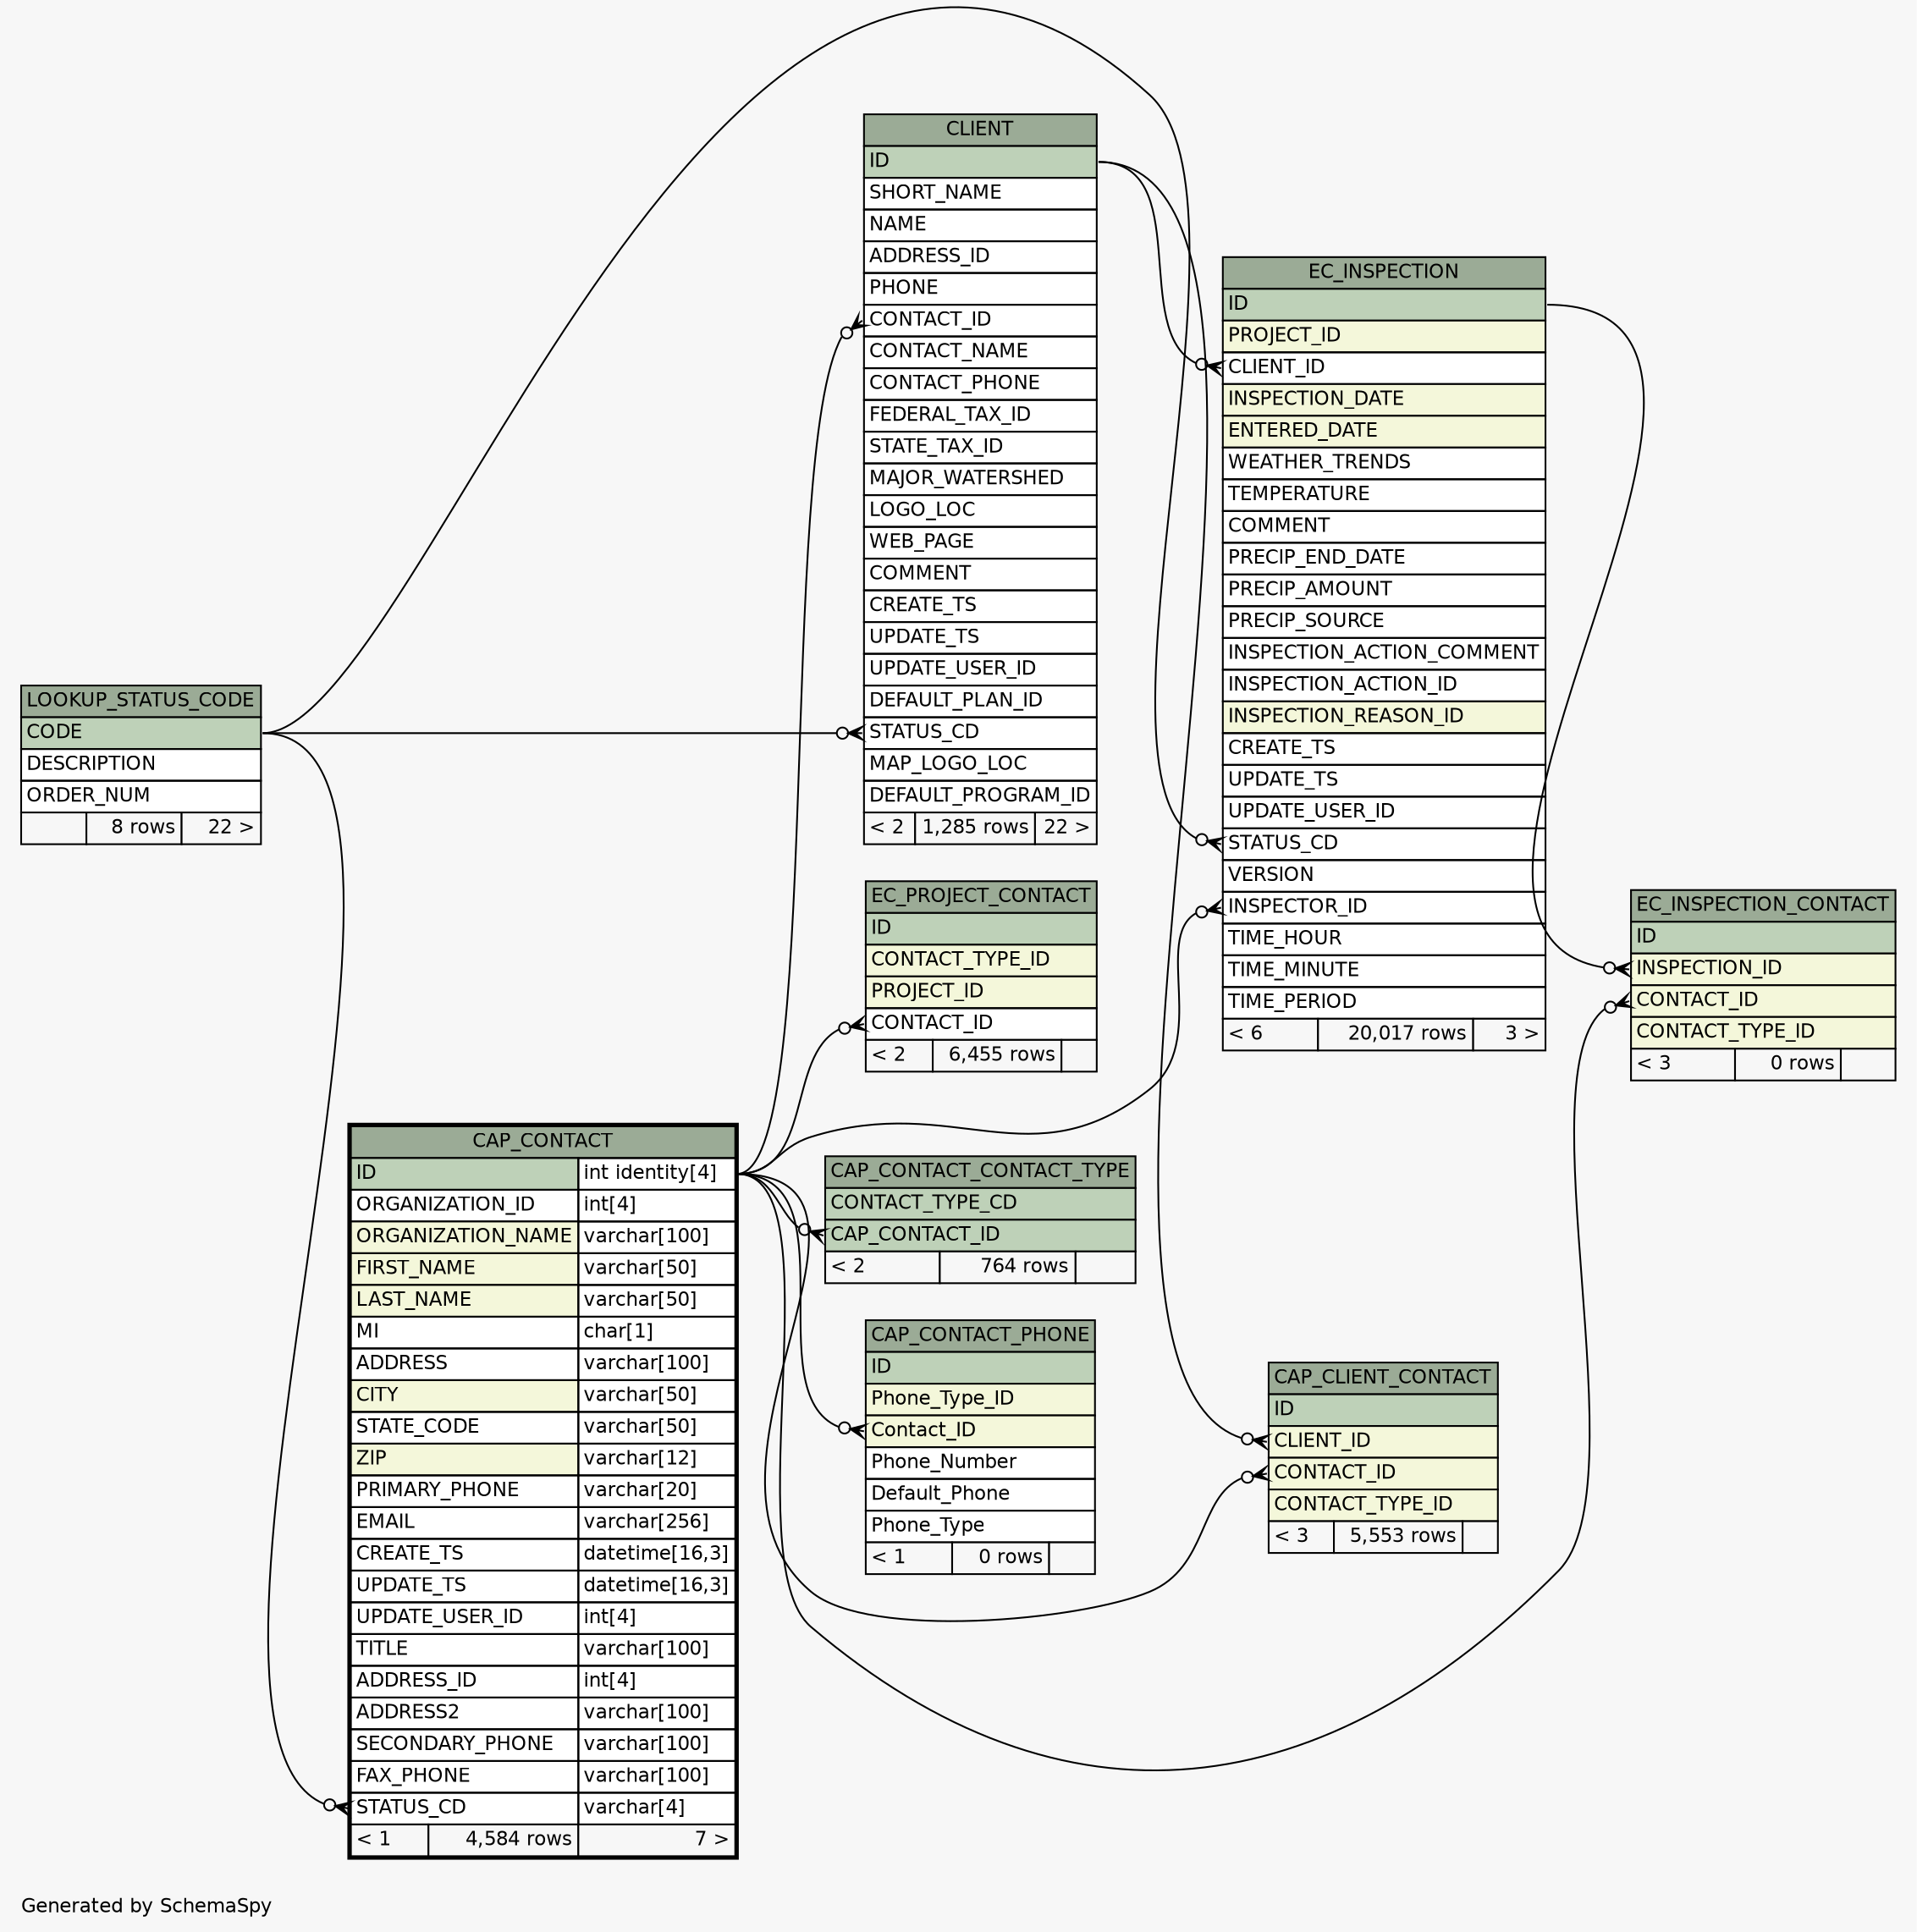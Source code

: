 // dot 2.28.0 on Windows 7 6.1
// SchemaSpy rev 590
digraph "oneDegreeRelationshipsDiagram" {
  graph [
    rankdir="RL"
    bgcolor="#f7f7f7"
    label="\nGenerated by SchemaSpy"
    labeljust="l"
    nodesep="0.18"
    ranksep="0.46"
    fontname="Helvetica"
    fontsize="11"
  ];
  node [
    fontname="Helvetica"
    fontsize="11"
    shape="plaintext"
  ];
  edge [
    arrowsize="0.8"
  ];
  "CAP_CLIENT_CONTACT":"CLIENT_ID":w -> "CLIENT":"ID":e [arrowhead=none dir=back arrowtail=crowodot];
  "CAP_CLIENT_CONTACT":"CONTACT_ID":w -> "CAP_CONTACT":"ID.type":e [arrowhead=none dir=back arrowtail=crowodot];
  "CAP_CONTACT":"STATUS_CD":w -> "LOOKUP_STATUS_CODE":"CODE":e [arrowhead=none dir=back arrowtail=crowodot];
  "CAP_CONTACT_CONTACT_TYPE":"CAP_CONTACT_ID":w -> "CAP_CONTACT":"ID.type":e [arrowhead=none dir=back arrowtail=crowodot];
  "CAP_CONTACT_PHONE":"Contact_ID":w -> "CAP_CONTACT":"ID.type":e [arrowhead=none dir=back arrowtail=crowodot];
  "CLIENT":"CONTACT_ID":w -> "CAP_CONTACT":"ID.type":e [arrowhead=none dir=back arrowtail=crowodot];
  "CLIENT":"STATUS_CD":w -> "LOOKUP_STATUS_CODE":"CODE":e [arrowhead=none dir=back arrowtail=crowodot];
  "EC_INSPECTION":"CLIENT_ID":w -> "CLIENT":"ID":e [arrowhead=none dir=back arrowtail=crowodot];
  "EC_INSPECTION":"INSPECTOR_ID":w -> "CAP_CONTACT":"ID.type":e [arrowhead=none dir=back arrowtail=crowodot];
  "EC_INSPECTION":"STATUS_CD":w -> "LOOKUP_STATUS_CODE":"CODE":e [arrowhead=none dir=back arrowtail=crowodot];
  "EC_INSPECTION_CONTACT":"CONTACT_ID":w -> "CAP_CONTACT":"ID.type":e [arrowhead=none dir=back arrowtail=crowodot];
  "EC_INSPECTION_CONTACT":"INSPECTION_ID":w -> "EC_INSPECTION":"ID":e [arrowhead=none dir=back arrowtail=crowodot];
  "EC_PROJECT_CONTACT":"CONTACT_ID":w -> "CAP_CONTACT":"ID.type":e [arrowhead=none dir=back arrowtail=crowodot];
  "CAP_CLIENT_CONTACT" [
    label=<
    <TABLE BORDER="0" CELLBORDER="1" CELLSPACING="0" BGCOLOR="#ffffff">
      <TR><TD COLSPAN="3" BGCOLOR="#9bab96" ALIGN="CENTER">CAP_CLIENT_CONTACT</TD></TR>
      <TR><TD PORT="ID" COLSPAN="3" BGCOLOR="#bed1b8" ALIGN="LEFT">ID</TD></TR>
      <TR><TD PORT="CLIENT_ID" COLSPAN="3" BGCOLOR="#f4f7da" ALIGN="LEFT">CLIENT_ID</TD></TR>
      <TR><TD PORT="CONTACT_ID" COLSPAN="3" BGCOLOR="#f4f7da" ALIGN="LEFT">CONTACT_ID</TD></TR>
      <TR><TD PORT="CONTACT_TYPE_ID" COLSPAN="3" BGCOLOR="#f4f7da" ALIGN="LEFT">CONTACT_TYPE_ID</TD></TR>
      <TR><TD ALIGN="LEFT" BGCOLOR="#f7f7f7">&lt; 3</TD><TD ALIGN="RIGHT" BGCOLOR="#f7f7f7">5,553 rows</TD><TD ALIGN="RIGHT" BGCOLOR="#f7f7f7">  </TD></TR>
    </TABLE>>
    URL="CAP_CLIENT_CONTACT.html"
    tooltip="CAP_CLIENT_CONTACT"
  ];
  "CAP_CONTACT" [
    label=<
    <TABLE BORDER="2" CELLBORDER="1" CELLSPACING="0" BGCOLOR="#ffffff">
      <TR><TD COLSPAN="3" BGCOLOR="#9bab96" ALIGN="CENTER">CAP_CONTACT</TD></TR>
      <TR><TD PORT="ID" COLSPAN="2" BGCOLOR="#bed1b8" ALIGN="LEFT">ID</TD><TD PORT="ID.type" ALIGN="LEFT">int identity[4]</TD></TR>
      <TR><TD PORT="ORGANIZATION_ID" COLSPAN="2" ALIGN="LEFT">ORGANIZATION_ID</TD><TD PORT="ORGANIZATION_ID.type" ALIGN="LEFT">int[4]</TD></TR>
      <TR><TD PORT="ORGANIZATION_NAME" COLSPAN="2" BGCOLOR="#f4f7da" ALIGN="LEFT">ORGANIZATION_NAME</TD><TD PORT="ORGANIZATION_NAME.type" ALIGN="LEFT">varchar[100]</TD></TR>
      <TR><TD PORT="FIRST_NAME" COLSPAN="2" BGCOLOR="#f4f7da" ALIGN="LEFT">FIRST_NAME</TD><TD PORT="FIRST_NAME.type" ALIGN="LEFT">varchar[50]</TD></TR>
      <TR><TD PORT="LAST_NAME" COLSPAN="2" BGCOLOR="#f4f7da" ALIGN="LEFT">LAST_NAME</TD><TD PORT="LAST_NAME.type" ALIGN="LEFT">varchar[50]</TD></TR>
      <TR><TD PORT="MI" COLSPAN="2" ALIGN="LEFT">MI</TD><TD PORT="MI.type" ALIGN="LEFT">char[1]</TD></TR>
      <TR><TD PORT="ADDRESS" COLSPAN="2" ALIGN="LEFT">ADDRESS</TD><TD PORT="ADDRESS.type" ALIGN="LEFT">varchar[100]</TD></TR>
      <TR><TD PORT="CITY" COLSPAN="2" BGCOLOR="#f4f7da" ALIGN="LEFT">CITY</TD><TD PORT="CITY.type" ALIGN="LEFT">varchar[50]</TD></TR>
      <TR><TD PORT="STATE_CODE" COLSPAN="2" ALIGN="LEFT">STATE_CODE</TD><TD PORT="STATE_CODE.type" ALIGN="LEFT">varchar[50]</TD></TR>
      <TR><TD PORT="ZIP" COLSPAN="2" BGCOLOR="#f4f7da" ALIGN="LEFT">ZIP</TD><TD PORT="ZIP.type" ALIGN="LEFT">varchar[12]</TD></TR>
      <TR><TD PORT="PRIMARY_PHONE" COLSPAN="2" ALIGN="LEFT">PRIMARY_PHONE</TD><TD PORT="PRIMARY_PHONE.type" ALIGN="LEFT">varchar[20]</TD></TR>
      <TR><TD PORT="EMAIL" COLSPAN="2" ALIGN="LEFT">EMAIL</TD><TD PORT="EMAIL.type" ALIGN="LEFT">varchar[256]</TD></TR>
      <TR><TD PORT="CREATE_TS" COLSPAN="2" ALIGN="LEFT">CREATE_TS</TD><TD PORT="CREATE_TS.type" ALIGN="LEFT">datetime[16,3]</TD></TR>
      <TR><TD PORT="UPDATE_TS" COLSPAN="2" ALIGN="LEFT">UPDATE_TS</TD><TD PORT="UPDATE_TS.type" ALIGN="LEFT">datetime[16,3]</TD></TR>
      <TR><TD PORT="UPDATE_USER_ID" COLSPAN="2" ALIGN="LEFT">UPDATE_USER_ID</TD><TD PORT="UPDATE_USER_ID.type" ALIGN="LEFT">int[4]</TD></TR>
      <TR><TD PORT="TITLE" COLSPAN="2" ALIGN="LEFT">TITLE</TD><TD PORT="TITLE.type" ALIGN="LEFT">varchar[100]</TD></TR>
      <TR><TD PORT="ADDRESS_ID" COLSPAN="2" ALIGN="LEFT">ADDRESS_ID</TD><TD PORT="ADDRESS_ID.type" ALIGN="LEFT">int[4]</TD></TR>
      <TR><TD PORT="ADDRESS2" COLSPAN="2" ALIGN="LEFT">ADDRESS2</TD><TD PORT="ADDRESS2.type" ALIGN="LEFT">varchar[100]</TD></TR>
      <TR><TD PORT="SECONDARY_PHONE" COLSPAN="2" ALIGN="LEFT">SECONDARY_PHONE</TD><TD PORT="SECONDARY_PHONE.type" ALIGN="LEFT">varchar[100]</TD></TR>
      <TR><TD PORT="FAX_PHONE" COLSPAN="2" ALIGN="LEFT">FAX_PHONE</TD><TD PORT="FAX_PHONE.type" ALIGN="LEFT">varchar[100]</TD></TR>
      <TR><TD PORT="STATUS_CD" COLSPAN="2" ALIGN="LEFT">STATUS_CD</TD><TD PORT="STATUS_CD.type" ALIGN="LEFT">varchar[4]</TD></TR>
      <TR><TD ALIGN="LEFT" BGCOLOR="#f7f7f7">&lt; 1</TD><TD ALIGN="RIGHT" BGCOLOR="#f7f7f7">4,584 rows</TD><TD ALIGN="RIGHT" BGCOLOR="#f7f7f7">7 &gt;</TD></TR>
    </TABLE>>
    URL="CAP_CONTACT.html"
    tooltip="CAP_CONTACT"
  ];
  "CAP_CONTACT_CONTACT_TYPE" [
    label=<
    <TABLE BORDER="0" CELLBORDER="1" CELLSPACING="0" BGCOLOR="#ffffff">
      <TR><TD COLSPAN="3" BGCOLOR="#9bab96" ALIGN="CENTER">CAP_CONTACT_CONTACT_TYPE</TD></TR>
      <TR><TD PORT="CONTACT_TYPE_CD" COLSPAN="3" BGCOLOR="#bed1b8" ALIGN="LEFT">CONTACT_TYPE_CD</TD></TR>
      <TR><TD PORT="CAP_CONTACT_ID" COLSPAN="3" BGCOLOR="#bed1b8" ALIGN="LEFT">CAP_CONTACT_ID</TD></TR>
      <TR><TD ALIGN="LEFT" BGCOLOR="#f7f7f7">&lt; 2</TD><TD ALIGN="RIGHT" BGCOLOR="#f7f7f7">764 rows</TD><TD ALIGN="RIGHT" BGCOLOR="#f7f7f7">  </TD></TR>
    </TABLE>>
    URL="CAP_CONTACT_CONTACT_TYPE.html"
    tooltip="CAP_CONTACT_CONTACT_TYPE"
  ];
  "CAP_CONTACT_PHONE" [
    label=<
    <TABLE BORDER="0" CELLBORDER="1" CELLSPACING="0" BGCOLOR="#ffffff">
      <TR><TD COLSPAN="3" BGCOLOR="#9bab96" ALIGN="CENTER">CAP_CONTACT_PHONE</TD></TR>
      <TR><TD PORT="ID" COLSPAN="3" BGCOLOR="#bed1b8" ALIGN="LEFT">ID</TD></TR>
      <TR><TD PORT="Phone_Type_ID" COLSPAN="3" BGCOLOR="#f4f7da" ALIGN="LEFT">Phone_Type_ID</TD></TR>
      <TR><TD PORT="Contact_ID" COLSPAN="3" BGCOLOR="#f4f7da" ALIGN="LEFT">Contact_ID</TD></TR>
      <TR><TD PORT="Phone_Number" COLSPAN="3" ALIGN="LEFT">Phone_Number</TD></TR>
      <TR><TD PORT="Default_Phone" COLSPAN="3" ALIGN="LEFT">Default_Phone</TD></TR>
      <TR><TD PORT="Phone_Type" COLSPAN="3" ALIGN="LEFT">Phone_Type</TD></TR>
      <TR><TD ALIGN="LEFT" BGCOLOR="#f7f7f7">&lt; 1</TD><TD ALIGN="RIGHT" BGCOLOR="#f7f7f7">0 rows</TD><TD ALIGN="RIGHT" BGCOLOR="#f7f7f7">  </TD></TR>
    </TABLE>>
    URL="CAP_CONTACT_PHONE.html"
    tooltip="CAP_CONTACT_PHONE"
  ];
  "CLIENT" [
    label=<
    <TABLE BORDER="0" CELLBORDER="1" CELLSPACING="0" BGCOLOR="#ffffff">
      <TR><TD COLSPAN="3" BGCOLOR="#9bab96" ALIGN="CENTER">CLIENT</TD></TR>
      <TR><TD PORT="ID" COLSPAN="3" BGCOLOR="#bed1b8" ALIGN="LEFT">ID</TD></TR>
      <TR><TD PORT="SHORT_NAME" COLSPAN="3" ALIGN="LEFT">SHORT_NAME</TD></TR>
      <TR><TD PORT="NAME" COLSPAN="3" ALIGN="LEFT">NAME</TD></TR>
      <TR><TD PORT="ADDRESS_ID" COLSPAN="3" ALIGN="LEFT">ADDRESS_ID</TD></TR>
      <TR><TD PORT="PHONE" COLSPAN="3" ALIGN="LEFT">PHONE</TD></TR>
      <TR><TD PORT="CONTACT_ID" COLSPAN="3" ALIGN="LEFT">CONTACT_ID</TD></TR>
      <TR><TD PORT="CONTACT_NAME" COLSPAN="3" ALIGN="LEFT">CONTACT_NAME</TD></TR>
      <TR><TD PORT="CONTACT_PHONE" COLSPAN="3" ALIGN="LEFT">CONTACT_PHONE</TD></TR>
      <TR><TD PORT="FEDERAL_TAX_ID" COLSPAN="3" ALIGN="LEFT">FEDERAL_TAX_ID</TD></TR>
      <TR><TD PORT="STATE_TAX_ID" COLSPAN="3" ALIGN="LEFT">STATE_TAX_ID</TD></TR>
      <TR><TD PORT="MAJOR_WATERSHED" COLSPAN="3" ALIGN="LEFT">MAJOR_WATERSHED</TD></TR>
      <TR><TD PORT="LOGO_LOC" COLSPAN="3" ALIGN="LEFT">LOGO_LOC</TD></TR>
      <TR><TD PORT="WEB_PAGE" COLSPAN="3" ALIGN="LEFT">WEB_PAGE</TD></TR>
      <TR><TD PORT="COMMENT" COLSPAN="3" ALIGN="LEFT">COMMENT</TD></TR>
      <TR><TD PORT="CREATE_TS" COLSPAN="3" ALIGN="LEFT">CREATE_TS</TD></TR>
      <TR><TD PORT="UPDATE_TS" COLSPAN="3" ALIGN="LEFT">UPDATE_TS</TD></TR>
      <TR><TD PORT="UPDATE_USER_ID" COLSPAN="3" ALIGN="LEFT">UPDATE_USER_ID</TD></TR>
      <TR><TD PORT="DEFAULT_PLAN_ID" COLSPAN="3" ALIGN="LEFT">DEFAULT_PLAN_ID</TD></TR>
      <TR><TD PORT="STATUS_CD" COLSPAN="3" ALIGN="LEFT">STATUS_CD</TD></TR>
      <TR><TD PORT="MAP_LOGO_LOC" COLSPAN="3" ALIGN="LEFT">MAP_LOGO_LOC</TD></TR>
      <TR><TD PORT="DEFAULT_PROGRAM_ID" COLSPAN="3" ALIGN="LEFT">DEFAULT_PROGRAM_ID</TD></TR>
      <TR><TD ALIGN="LEFT" BGCOLOR="#f7f7f7">&lt; 2</TD><TD ALIGN="RIGHT" BGCOLOR="#f7f7f7">1,285 rows</TD><TD ALIGN="RIGHT" BGCOLOR="#f7f7f7">22 &gt;</TD></TR>
    </TABLE>>
    URL="CLIENT.html"
    tooltip="CLIENT"
  ];
  "EC_INSPECTION" [
    label=<
    <TABLE BORDER="0" CELLBORDER="1" CELLSPACING="0" BGCOLOR="#ffffff">
      <TR><TD COLSPAN="3" BGCOLOR="#9bab96" ALIGN="CENTER">EC_INSPECTION</TD></TR>
      <TR><TD PORT="ID" COLSPAN="3" BGCOLOR="#bed1b8" ALIGN="LEFT">ID</TD></TR>
      <TR><TD PORT="PROJECT_ID" COLSPAN="3" BGCOLOR="#f4f7da" ALIGN="LEFT">PROJECT_ID</TD></TR>
      <TR><TD PORT="CLIENT_ID" COLSPAN="3" ALIGN="LEFT">CLIENT_ID</TD></TR>
      <TR><TD PORT="INSPECTION_DATE" COLSPAN="3" BGCOLOR="#f4f7da" ALIGN="LEFT">INSPECTION_DATE</TD></TR>
      <TR><TD PORT="ENTERED_DATE" COLSPAN="3" BGCOLOR="#f4f7da" ALIGN="LEFT">ENTERED_DATE</TD></TR>
      <TR><TD PORT="WEATHER_TRENDS" COLSPAN="3" ALIGN="LEFT">WEATHER_TRENDS</TD></TR>
      <TR><TD PORT="TEMPERATURE" COLSPAN="3" ALIGN="LEFT">TEMPERATURE</TD></TR>
      <TR><TD PORT="COMMENT" COLSPAN="3" ALIGN="LEFT">COMMENT</TD></TR>
      <TR><TD PORT="PRECIP_END_DATE" COLSPAN="3" ALIGN="LEFT">PRECIP_END_DATE</TD></TR>
      <TR><TD PORT="PRECIP_AMOUNT" COLSPAN="3" ALIGN="LEFT">PRECIP_AMOUNT</TD></TR>
      <TR><TD PORT="PRECIP_SOURCE" COLSPAN="3" ALIGN="LEFT">PRECIP_SOURCE</TD></TR>
      <TR><TD PORT="INSPECTION_ACTION_COMMENT" COLSPAN="3" ALIGN="LEFT">INSPECTION_ACTION_COMMENT</TD></TR>
      <TR><TD PORT="INSPECTION_ACTION_ID" COLSPAN="3" ALIGN="LEFT">INSPECTION_ACTION_ID</TD></TR>
      <TR><TD PORT="INSPECTION_REASON_ID" COLSPAN="3" BGCOLOR="#f4f7da" ALIGN="LEFT">INSPECTION_REASON_ID</TD></TR>
      <TR><TD PORT="CREATE_TS" COLSPAN="3" ALIGN="LEFT">CREATE_TS</TD></TR>
      <TR><TD PORT="UPDATE_TS" COLSPAN="3" ALIGN="LEFT">UPDATE_TS</TD></TR>
      <TR><TD PORT="UPDATE_USER_ID" COLSPAN="3" ALIGN="LEFT">UPDATE_USER_ID</TD></TR>
      <TR><TD PORT="STATUS_CD" COLSPAN="3" ALIGN="LEFT">STATUS_CD</TD></TR>
      <TR><TD PORT="VERSION" COLSPAN="3" ALIGN="LEFT">VERSION</TD></TR>
      <TR><TD PORT="INSPECTOR_ID" COLSPAN="3" ALIGN="LEFT">INSPECTOR_ID</TD></TR>
      <TR><TD PORT="TIME_HOUR" COLSPAN="3" ALIGN="LEFT">TIME_HOUR</TD></TR>
      <TR><TD PORT="TIME_MINUTE" COLSPAN="3" ALIGN="LEFT">TIME_MINUTE</TD></TR>
      <TR><TD PORT="TIME_PERIOD" COLSPAN="3" ALIGN="LEFT">TIME_PERIOD</TD></TR>
      <TR><TD ALIGN="LEFT" BGCOLOR="#f7f7f7">&lt; 6</TD><TD ALIGN="RIGHT" BGCOLOR="#f7f7f7">20,017 rows</TD><TD ALIGN="RIGHT" BGCOLOR="#f7f7f7">3 &gt;</TD></TR>
    </TABLE>>
    URL="EC_INSPECTION.html"
    tooltip="EC_INSPECTION"
  ];
  "EC_INSPECTION_CONTACT" [
    label=<
    <TABLE BORDER="0" CELLBORDER="1" CELLSPACING="0" BGCOLOR="#ffffff">
      <TR><TD COLSPAN="3" BGCOLOR="#9bab96" ALIGN="CENTER">EC_INSPECTION_CONTACT</TD></TR>
      <TR><TD PORT="ID" COLSPAN="3" BGCOLOR="#bed1b8" ALIGN="LEFT">ID</TD></TR>
      <TR><TD PORT="INSPECTION_ID" COLSPAN="3" BGCOLOR="#f4f7da" ALIGN="LEFT">INSPECTION_ID</TD></TR>
      <TR><TD PORT="CONTACT_ID" COLSPAN="3" BGCOLOR="#f4f7da" ALIGN="LEFT">CONTACT_ID</TD></TR>
      <TR><TD PORT="CONTACT_TYPE_ID" COLSPAN="3" BGCOLOR="#f4f7da" ALIGN="LEFT">CONTACT_TYPE_ID</TD></TR>
      <TR><TD ALIGN="LEFT" BGCOLOR="#f7f7f7">&lt; 3</TD><TD ALIGN="RIGHT" BGCOLOR="#f7f7f7">0 rows</TD><TD ALIGN="RIGHT" BGCOLOR="#f7f7f7">  </TD></TR>
    </TABLE>>
    URL="EC_INSPECTION_CONTACT.html"
    tooltip="EC_INSPECTION_CONTACT"
  ];
  "EC_PROJECT_CONTACT" [
    label=<
    <TABLE BORDER="0" CELLBORDER="1" CELLSPACING="0" BGCOLOR="#ffffff">
      <TR><TD COLSPAN="3" BGCOLOR="#9bab96" ALIGN="CENTER">EC_PROJECT_CONTACT</TD></TR>
      <TR><TD PORT="ID" COLSPAN="3" BGCOLOR="#bed1b8" ALIGN="LEFT">ID</TD></TR>
      <TR><TD PORT="CONTACT_TYPE_ID" COLSPAN="3" BGCOLOR="#f4f7da" ALIGN="LEFT">CONTACT_TYPE_ID</TD></TR>
      <TR><TD PORT="PROJECT_ID" COLSPAN="3" BGCOLOR="#f4f7da" ALIGN="LEFT">PROJECT_ID</TD></TR>
      <TR><TD PORT="CONTACT_ID" COLSPAN="3" ALIGN="LEFT">CONTACT_ID</TD></TR>
      <TR><TD ALIGN="LEFT" BGCOLOR="#f7f7f7">&lt; 2</TD><TD ALIGN="RIGHT" BGCOLOR="#f7f7f7">6,455 rows</TD><TD ALIGN="RIGHT" BGCOLOR="#f7f7f7">  </TD></TR>
    </TABLE>>
    URL="EC_PROJECT_CONTACT.html"
    tooltip="EC_PROJECT_CONTACT"
  ];
  "LOOKUP_STATUS_CODE" [
    label=<
    <TABLE BORDER="0" CELLBORDER="1" CELLSPACING="0" BGCOLOR="#ffffff">
      <TR><TD COLSPAN="3" BGCOLOR="#9bab96" ALIGN="CENTER">LOOKUP_STATUS_CODE</TD></TR>
      <TR><TD PORT="CODE" COLSPAN="3" BGCOLOR="#bed1b8" ALIGN="LEFT">CODE</TD></TR>
      <TR><TD PORT="DESCRIPTION" COLSPAN="3" ALIGN="LEFT">DESCRIPTION</TD></TR>
      <TR><TD PORT="ORDER_NUM" COLSPAN="3" ALIGN="LEFT">ORDER_NUM</TD></TR>
      <TR><TD ALIGN="LEFT" BGCOLOR="#f7f7f7">  </TD><TD ALIGN="RIGHT" BGCOLOR="#f7f7f7">8 rows</TD><TD ALIGN="RIGHT" BGCOLOR="#f7f7f7">22 &gt;</TD></TR>
    </TABLE>>
    URL="LOOKUP_STATUS_CODE.html"
    tooltip="LOOKUP_STATUS_CODE"
  ];
}
